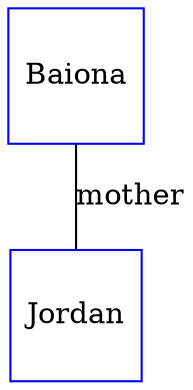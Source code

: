 digraph D {
    edge [dir=none];    node [shape=box];    "013553"   [label="Jordan", shape=box, regular=1, color="blue"] ;
"013549"   [label="Baiona", shape=box, regular=1, color="blue"] ;
013549->013553 [label="mother",arrowsize=0.0]; 
}